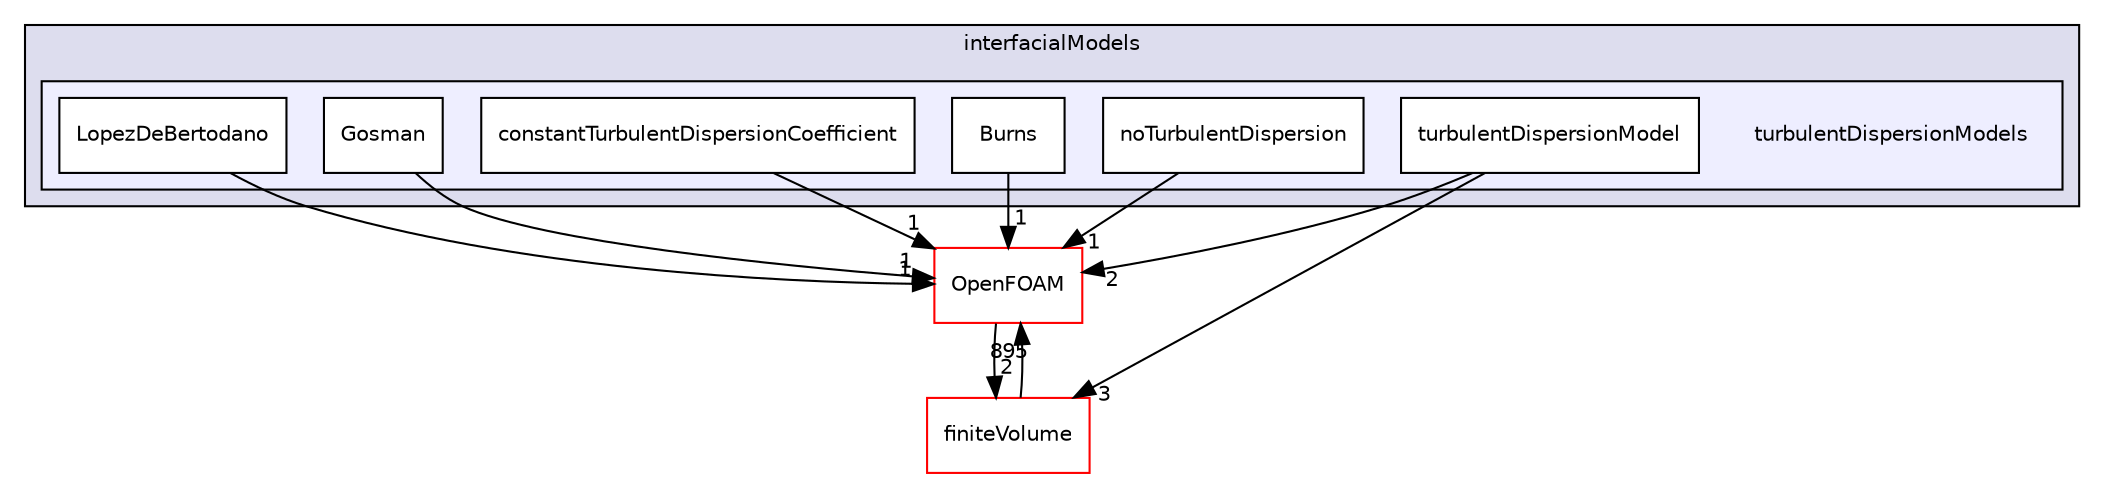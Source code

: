 digraph "src/phaseSystemModels/reactingEulerFoam/interfacialModels/turbulentDispersionModels" {
  bgcolor=transparent;
  compound=true
  node [ fontsize="10", fontname="Helvetica"];
  edge [ labelfontsize="10", labelfontname="Helvetica"];
  subgraph clusterdir_5934097b4d7408dbf6d7abeb4fcc346f {
    graph [ bgcolor="#ddddee", pencolor="black", label="interfacialModels" fontname="Helvetica", fontsize="10", URL="dir_5934097b4d7408dbf6d7abeb4fcc346f.html"]
  subgraph clusterdir_123d30c75233ed9f268e252cd03accc8 {
    graph [ bgcolor="#eeeeff", pencolor="black", label="" URL="dir_123d30c75233ed9f268e252cd03accc8.html"];
    dir_123d30c75233ed9f268e252cd03accc8 [shape=plaintext label="turbulentDispersionModels"];
    dir_78ae13275542846227f10a08d0a268e9 [shape=box label="Burns" color="black" fillcolor="white" style="filled" URL="dir_78ae13275542846227f10a08d0a268e9.html"];
    dir_3de6f84cb83636244eb8bab2c9639cf6 [shape=box label="constantTurbulentDispersionCoefficient" color="black" fillcolor="white" style="filled" URL="dir_3de6f84cb83636244eb8bab2c9639cf6.html"];
    dir_f82017f2b5f3a29572f827e0af5fcee3 [shape=box label="Gosman" color="black" fillcolor="white" style="filled" URL="dir_f82017f2b5f3a29572f827e0af5fcee3.html"];
    dir_012f5815fee28bf9a989db557462b206 [shape=box label="LopezDeBertodano" color="black" fillcolor="white" style="filled" URL="dir_012f5815fee28bf9a989db557462b206.html"];
    dir_464ada69c8b04b844a6f16a929004ad0 [shape=box label="noTurbulentDispersion" color="black" fillcolor="white" style="filled" URL="dir_464ada69c8b04b844a6f16a929004ad0.html"];
    dir_d06e1dae6cc228043a34f38b04eb95c5 [shape=box label="turbulentDispersionModel" color="black" fillcolor="white" style="filled" URL="dir_d06e1dae6cc228043a34f38b04eb95c5.html"];
  }
  }
  dir_9bd15774b555cf7259a6fa18f99fe99b [shape=box label="finiteVolume" color="red" URL="dir_9bd15774b555cf7259a6fa18f99fe99b.html"];
  dir_c5473ff19b20e6ec4dfe5c310b3778a8 [shape=box label="OpenFOAM" color="red" URL="dir_c5473ff19b20e6ec4dfe5c310b3778a8.html"];
  dir_9bd15774b555cf7259a6fa18f99fe99b->dir_c5473ff19b20e6ec4dfe5c310b3778a8 [headlabel="895", labeldistance=1.5 headhref="dir_000814_002151.html"];
  dir_464ada69c8b04b844a6f16a929004ad0->dir_c5473ff19b20e6ec4dfe5c310b3778a8 [headlabel="1", labeldistance=1.5 headhref="dir_003164_002151.html"];
  dir_3de6f84cb83636244eb8bab2c9639cf6->dir_c5473ff19b20e6ec4dfe5c310b3778a8 [headlabel="1", labeldistance=1.5 headhref="dir_003158_002151.html"];
  dir_c5473ff19b20e6ec4dfe5c310b3778a8->dir_9bd15774b555cf7259a6fa18f99fe99b [headlabel="2", labeldistance=1.5 headhref="dir_002151_000814.html"];
  dir_78ae13275542846227f10a08d0a268e9->dir_c5473ff19b20e6ec4dfe5c310b3778a8 [headlabel="1", labeldistance=1.5 headhref="dir_003155_002151.html"];
  dir_f82017f2b5f3a29572f827e0af5fcee3->dir_c5473ff19b20e6ec4dfe5c310b3778a8 [headlabel="1", labeldistance=1.5 headhref="dir_003160_002151.html"];
  dir_012f5815fee28bf9a989db557462b206->dir_c5473ff19b20e6ec4dfe5c310b3778a8 [headlabel="1", labeldistance=1.5 headhref="dir_003162_002151.html"];
  dir_d06e1dae6cc228043a34f38b04eb95c5->dir_9bd15774b555cf7259a6fa18f99fe99b [headlabel="3", labeldistance=1.5 headhref="dir_003166_000814.html"];
  dir_d06e1dae6cc228043a34f38b04eb95c5->dir_c5473ff19b20e6ec4dfe5c310b3778a8 [headlabel="2", labeldistance=1.5 headhref="dir_003166_002151.html"];
}
